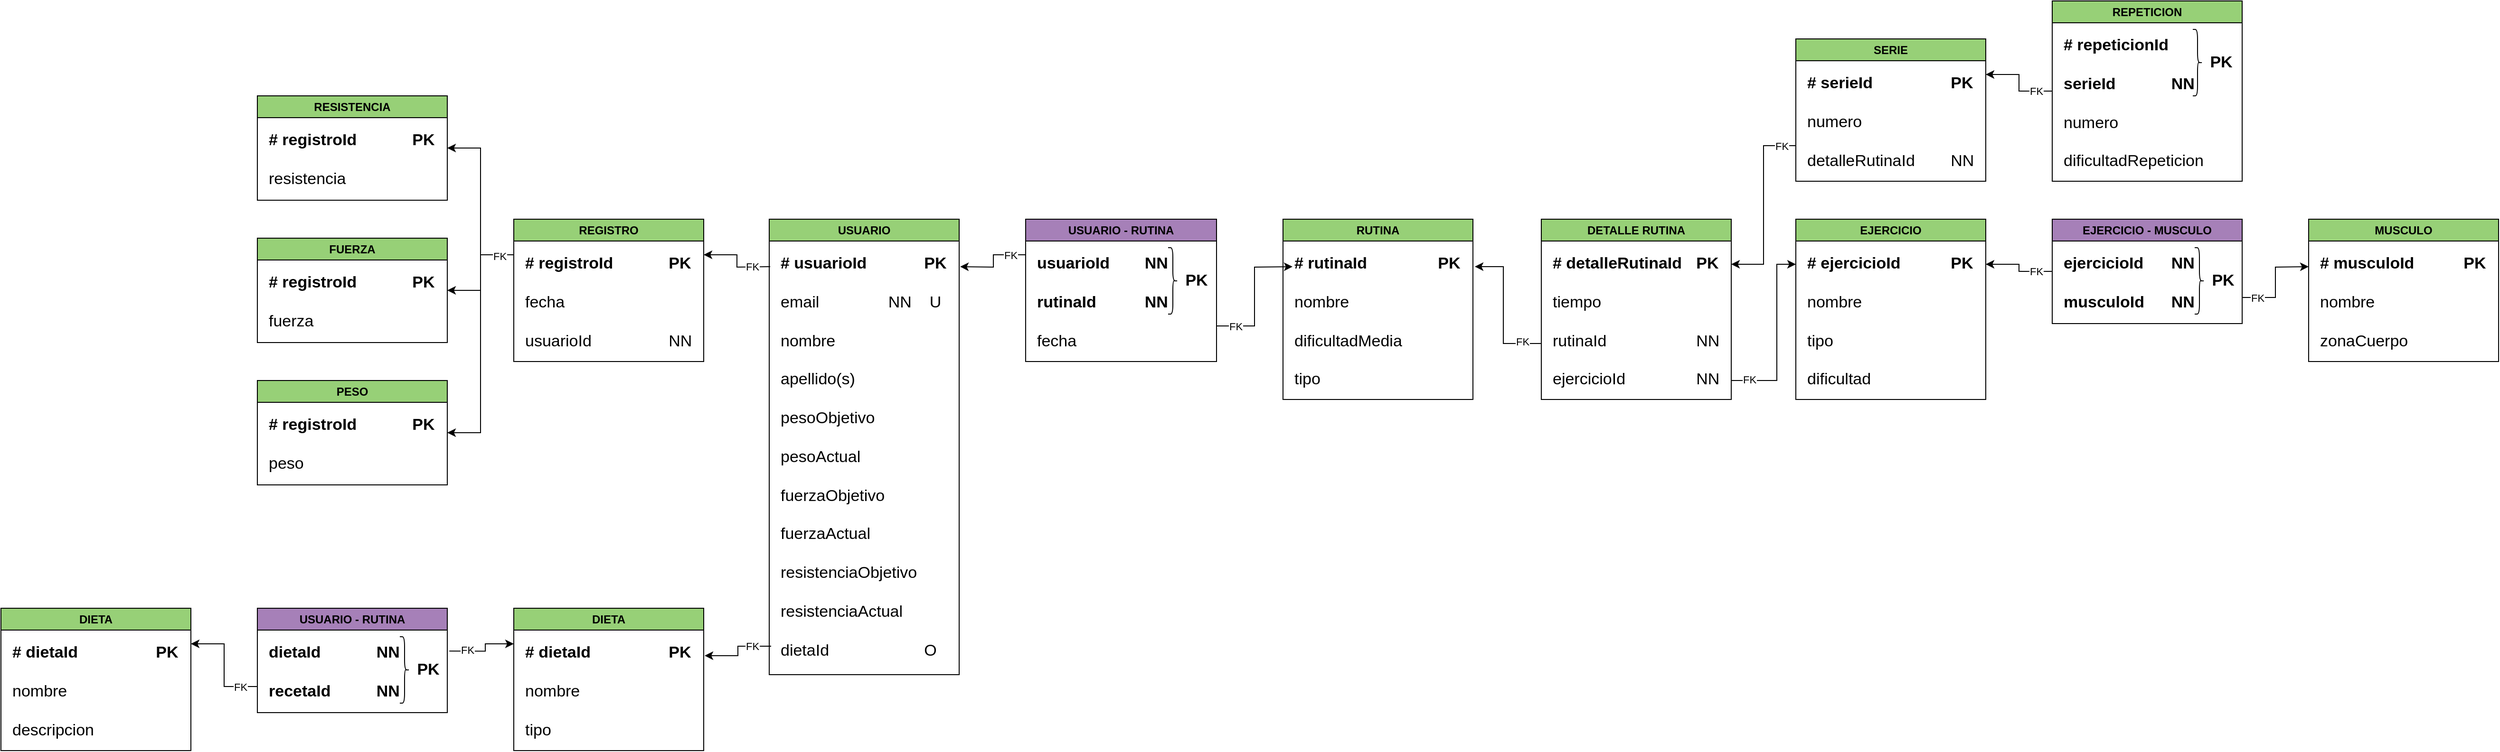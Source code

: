 <mxfile version="22.1.11" type="github">
  <diagram name="Página-1" id="gjtRLzLxao2fpndlLqgI">
    <mxGraphModel dx="3088" dy="738" grid="1" gridSize="10" guides="1" tooltips="1" connect="1" arrows="1" fold="1" page="1" pageScale="1" pageWidth="827" pageHeight="1169" math="0" shadow="0">
      <root>
        <mxCell id="0" />
        <mxCell id="1" parent="0" />
        <mxCell id="w3PoWwuRmh8IUbwpKN5N-68" style="edgeStyle=orthogonalEdgeStyle;rounded=0;orthogonalLoop=1;jettySize=auto;html=1;" parent="1" edge="1">
          <mxGeometry relative="1" as="geometry">
            <mxPoint x="-90" y="870" as="sourcePoint" />
            <mxPoint x="-160" y="880" as="targetPoint" />
            <Array as="points">
              <mxPoint x="-125" y="870" />
              <mxPoint x="-125" y="880" />
            </Array>
          </mxGeometry>
        </mxCell>
        <mxCell id="w3PoWwuRmh8IUbwpKN5N-69" value="FK" style="edgeLabel;html=1;align=center;verticalAlign=middle;resizable=0;points=[];" parent="w3PoWwuRmh8IUbwpKN5N-68" vertex="1" connectable="0">
          <mxGeometry x="-0.59" relative="1" as="geometry">
            <mxPoint x="-4" as="offset" />
          </mxGeometry>
        </mxCell>
        <mxCell id="w3PoWwuRmh8IUbwpKN5N-77" style="edgeStyle=orthogonalEdgeStyle;rounded=0;orthogonalLoop=1;jettySize=auto;html=1;entryX=1;entryY=0.25;entryDx=0;entryDy=0;" parent="1" target="w3PoWwuRmh8IUbwpKN5N-75" edge="1">
          <mxGeometry relative="1" as="geometry">
            <mxPoint x="-91" y="470" as="sourcePoint" />
          </mxGeometry>
        </mxCell>
        <mxCell id="w3PoWwuRmh8IUbwpKN5N-78" value="FK" style="edgeLabel;html=1;align=center;verticalAlign=middle;resizable=0;points=[];" parent="w3PoWwuRmh8IUbwpKN5N-77" vertex="1" connectable="0">
          <mxGeometry x="-0.662" relative="1" as="geometry">
            <mxPoint x="-5" as="offset" />
          </mxGeometry>
        </mxCell>
        <mxCell id="w3PoWwuRmh8IUbwpKN5N-1" value="USUARIO" style="swimlane;whiteSpace=wrap;html=1;startSize=23;fillColor=#97D077;" parent="1" vertex="1">
          <mxGeometry x="-92" y="420" width="200" height="480" as="geometry" />
        </mxCell>
        <mxCell id="w3PoWwuRmh8IUbwpKN5N-2" value="&lt;b style=&quot;font-size: 17px;&quot;&gt;# usuarioId&lt;span style=&quot;white-space: pre;&quot;&gt;&#x9;&lt;/span&gt;&lt;span style=&quot;white-space: pre;&quot;&gt;&#x9;&lt;/span&gt;PK&lt;/b&gt;&lt;br style=&quot;font-size: 17px;&quot;&gt;&lt;br style=&quot;font-size: 17px;&quot;&gt;email&lt;span style=&quot;&quot;&gt;&lt;span style=&quot;&quot;&gt;&amp;nbsp;&amp;nbsp;&lt;/span&gt;&lt;/span&gt;&lt;span style=&quot;&quot;&gt;&lt;span style=&quot;&quot;&gt;&amp;nbsp;&amp;nbsp;&amp;nbsp;&amp;nbsp;&lt;/span&gt;&lt;span style=&quot;&quot;&gt;&lt;span style=&quot;&quot;&gt;&amp;nbsp;&amp;nbsp;&amp;nbsp;&amp;nbsp;&lt;span style=&quot;white-space: pre;&quot;&gt;&#x9;&lt;/span&gt;&lt;/span&gt;&lt;/span&gt;NN&lt;span style=&quot;&quot;&gt;&lt;span style=&quot;&quot;&gt;&amp;nbsp;&amp;nbsp;&amp;nbsp;&amp;nbsp;&lt;/span&gt;&lt;/span&gt;U&lt;/span&gt;&lt;br style=&quot;font-size: 17px;&quot;&gt;&lt;br style=&quot;font-size: 17px;&quot;&gt;nombre&lt;br style=&quot;font-size: 17px;&quot;&gt;&lt;br style=&quot;font-size: 17px;&quot;&gt;apellido(s)&lt;br&gt;&lt;br&gt;pesoObjetivo&lt;br&gt;&lt;br&gt;pesoActual&lt;br&gt;&lt;br&gt;fuerzaObjetivo&lt;br&gt;&lt;br&gt;fuerzaActual&lt;br&gt;&lt;br&gt;resistenciaObjetivo&lt;br style=&quot;border-color: var(--border-color);&quot;&gt;&lt;br style=&quot;border-color: var(--border-color);&quot;&gt;resistenciaActual&lt;br&gt;&lt;br&gt;dietaId&lt;span style=&quot;white-space: pre;&quot;&gt;&#x9;&lt;/span&gt;&lt;span style=&quot;white-space: pre;&quot;&gt;&#x9;&lt;/span&gt;&lt;span style=&quot;white-space: pre;&quot;&gt;&#x9;&lt;/span&gt;O" style="text;html=1;strokeColor=none;fillColor=none;align=left;verticalAlign=top;whiteSpace=wrap;rounded=0;fontSize=17;" parent="w3PoWwuRmh8IUbwpKN5N-1" vertex="1">
          <mxGeometry x="10" y="30" width="180" height="440" as="geometry" />
        </mxCell>
        <mxCell id="w3PoWwuRmh8IUbwpKN5N-3" style="edgeStyle=orthogonalEdgeStyle;rounded=0;orthogonalLoop=1;jettySize=auto;html=1;exitX=0;exitY=0.25;exitDx=0;exitDy=0;" parent="1" source="w3PoWwuRmh8IUbwpKN5N-5" edge="1">
          <mxGeometry relative="1" as="geometry">
            <mxPoint x="109" y="470" as="targetPoint" />
          </mxGeometry>
        </mxCell>
        <mxCell id="w3PoWwuRmh8IUbwpKN5N-20" value="FK" style="edgeLabel;html=1;align=center;verticalAlign=middle;resizable=0;points=[];" parent="w3PoWwuRmh8IUbwpKN5N-3" vertex="1" connectable="0">
          <mxGeometry x="-0.615" relative="1" as="geometry">
            <mxPoint as="offset" />
          </mxGeometry>
        </mxCell>
        <mxCell id="w3PoWwuRmh8IUbwpKN5N-4" style="edgeStyle=orthogonalEdgeStyle;rounded=0;orthogonalLoop=1;jettySize=auto;html=1;exitX=1;exitY=0.75;exitDx=0;exitDy=0;" parent="1" source="w3PoWwuRmh8IUbwpKN5N-5" edge="1">
          <mxGeometry relative="1" as="geometry">
            <mxPoint x="459" y="470" as="targetPoint" />
          </mxGeometry>
        </mxCell>
        <mxCell id="w3PoWwuRmh8IUbwpKN5N-21" value="FK" style="edgeLabel;html=1;align=center;verticalAlign=middle;resizable=0;points=[];" parent="w3PoWwuRmh8IUbwpKN5N-4" vertex="1" connectable="0">
          <mxGeometry x="-0.641" y="-1" relative="1" as="geometry">
            <mxPoint x="-6" y="-1" as="offset" />
          </mxGeometry>
        </mxCell>
        <mxCell id="w3PoWwuRmh8IUbwpKN5N-5" value="USUARIO - RUTINA" style="swimlane;whiteSpace=wrap;html=1;fillColor=#A680B8;" parent="1" vertex="1">
          <mxGeometry x="178" y="420" width="201" height="150" as="geometry" />
        </mxCell>
        <mxCell id="w3PoWwuRmh8IUbwpKN5N-6" value="&lt;div style=&quot;text-align: right;&quot;&gt;&lt;b style=&quot;background-color: initial;&quot;&gt;usuarioId&lt;span style=&quot;white-space: pre;&quot;&gt;&#x9;&lt;/span&gt;NN&lt;/b&gt;&lt;/div&gt;&lt;br style=&quot;font-size: 17px;&quot;&gt;&lt;b&gt;rutinaId&lt;/b&gt;&lt;span style=&quot;font-weight: bold; white-space: pre;&quot;&gt;&#x9;&lt;span style=&quot;white-space: pre;&quot;&gt;&#x9;&lt;/span&gt;&lt;/span&gt;&lt;b&gt;NN&lt;/b&gt;&lt;br&gt;&lt;br&gt;fecha" style="text;html=1;strokeColor=none;fillColor=none;align=left;verticalAlign=top;whiteSpace=wrap;rounded=0;fontSize=17;" parent="w3PoWwuRmh8IUbwpKN5N-5" vertex="1">
          <mxGeometry x="10" y="30" width="180" height="110" as="geometry" />
        </mxCell>
        <mxCell id="w3PoWwuRmh8IUbwpKN5N-7" value="" style="shape=curlyBracket;whiteSpace=wrap;html=1;rounded=1;flipH=1;labelPosition=right;verticalLabelPosition=middle;align=left;verticalAlign=middle;size=0.5;" parent="w3PoWwuRmh8IUbwpKN5N-5" vertex="1">
          <mxGeometry x="150" y="30" width="10" height="70" as="geometry" />
        </mxCell>
        <mxCell id="w3PoWwuRmh8IUbwpKN5N-8" value="&lt;b style=&quot;font-size: 17px;&quot;&gt;PK&lt;/b&gt;" style="text;html=1;strokeColor=none;fillColor=none;align=center;verticalAlign=middle;whiteSpace=wrap;rounded=0;fontSize=17;" parent="w3PoWwuRmh8IUbwpKN5N-5" vertex="1">
          <mxGeometry x="150" y="50" width="60" height="30" as="geometry" />
        </mxCell>
        <mxCell id="w3PoWwuRmh8IUbwpKN5N-9" value="RUTINA" style="swimlane;whiteSpace=wrap;html=1;fillColor=#97D077;" parent="1" vertex="1">
          <mxGeometry x="449" y="420" width="200" height="190" as="geometry" />
        </mxCell>
        <mxCell id="w3PoWwuRmh8IUbwpKN5N-10" value="&lt;b style=&quot;font-size: 17px;&quot;&gt;# rutinaId&lt;span style=&quot;white-space: pre;&quot;&gt;&#x9;&lt;span style=&quot;white-space: pre;&quot;&gt;&#x9;&lt;/span&gt;&lt;/span&gt;PK&lt;/b&gt;&lt;br style=&quot;font-size: 17px;&quot;&gt;&lt;br&gt;nombre&lt;br&gt;&lt;br style=&quot;font-size: 17px;&quot;&gt;dificultadMedia&lt;br style=&quot;font-size: 17px;&quot;&gt;&lt;br&gt;tipo" style="text;html=1;strokeColor=none;fillColor=none;align=left;verticalAlign=top;whiteSpace=wrap;rounded=0;fontSize=17;" parent="w3PoWwuRmh8IUbwpKN5N-9" vertex="1">
          <mxGeometry x="10" y="30" width="180" height="150" as="geometry" />
        </mxCell>
        <mxCell id="w3PoWwuRmh8IUbwpKN5N-25" style="edgeStyle=orthogonalEdgeStyle;rounded=0;orthogonalLoop=1;jettySize=auto;html=1;" parent="1" edge="1">
          <mxGeometry relative="1" as="geometry">
            <mxPoint x="721" y="550" as="sourcePoint" />
            <mxPoint x="651" y="470" as="targetPoint" />
            <Array as="points">
              <mxPoint x="721" y="551" />
              <mxPoint x="681" y="551" />
              <mxPoint x="681" y="470" />
            </Array>
          </mxGeometry>
        </mxCell>
        <mxCell id="w3PoWwuRmh8IUbwpKN5N-26" value="FK" style="edgeLabel;html=1;align=center;verticalAlign=middle;resizable=0;points=[];" parent="w3PoWwuRmh8IUbwpKN5N-25" vertex="1" connectable="0">
          <mxGeometry x="-0.724" y="-2" relative="1" as="geometry">
            <mxPoint as="offset" />
          </mxGeometry>
        </mxCell>
        <mxCell id="w3PoWwuRmh8IUbwpKN5N-30" style="edgeStyle=orthogonalEdgeStyle;rounded=0;orthogonalLoop=1;jettySize=auto;html=1;entryX=0;entryY=0.25;entryDx=0;entryDy=0;" parent="1" target="w3PoWwuRmh8IUbwpKN5N-27" edge="1">
          <mxGeometry relative="1" as="geometry">
            <mxPoint x="921" y="590" as="sourcePoint" />
            <mxPoint x="979" y="460" as="targetPoint" />
            <Array as="points">
              <mxPoint x="969" y="590" />
              <mxPoint x="969" y="468" />
            </Array>
          </mxGeometry>
        </mxCell>
        <mxCell id="w3PoWwuRmh8IUbwpKN5N-31" value="FK" style="edgeLabel;html=1;align=center;verticalAlign=middle;resizable=0;points=[];" parent="w3PoWwuRmh8IUbwpKN5N-30" vertex="1" connectable="0">
          <mxGeometry x="-0.814" y="1" relative="1" as="geometry">
            <mxPoint x="1" as="offset" />
          </mxGeometry>
        </mxCell>
        <mxCell id="w3PoWwuRmh8IUbwpKN5N-15" value="DETALLE RUTINA" style="swimlane;whiteSpace=wrap;html=1;fillColor=#97D077;" parent="1" vertex="1">
          <mxGeometry x="721" y="420" width="200" height="190" as="geometry" />
        </mxCell>
        <mxCell id="w3PoWwuRmh8IUbwpKN5N-16" value="&lt;b style=&quot;font-size: 17px;&quot;&gt;# detalleRutinaId&lt;span style=&quot;white-space: pre;&quot;&gt;&lt;span style=&quot;white-space: pre;&quot;&gt;&#x9;&lt;/span&gt;&lt;/span&gt;PK&lt;/b&gt;&lt;br style=&quot;font-size: 17px;&quot;&gt;&lt;br&gt;tiempo&lt;br&gt;&lt;br style=&quot;font-size: 17px;&quot;&gt;rutinaId&lt;span style=&quot;white-space: pre;&quot;&gt;&#x9;&lt;span style=&quot;white-space: pre;&quot;&gt;&#x9;&lt;/span&gt;&lt;/span&gt;&lt;span style=&quot;white-space: pre;&quot;&gt;&#x9;&lt;/span&gt;NN&lt;br&gt;&lt;br&gt;ejercicioId&lt;span style=&quot;white-space: pre;&quot;&gt;&#x9;&lt;/span&gt;&lt;span style=&quot;white-space: pre;&quot;&gt;&#x9;&lt;/span&gt;NN" style="text;html=1;strokeColor=none;fillColor=none;align=left;verticalAlign=top;whiteSpace=wrap;rounded=0;fontSize=17;" parent="w3PoWwuRmh8IUbwpKN5N-15" vertex="1">
          <mxGeometry x="10" y="30" width="180" height="150" as="geometry" />
        </mxCell>
        <mxCell id="w3PoWwuRmh8IUbwpKN5N-27" value="EJERCICIO" style="swimlane;whiteSpace=wrap;html=1;fillColor=#97D077;" parent="1" vertex="1">
          <mxGeometry x="989" y="420" width="200" height="190" as="geometry" />
        </mxCell>
        <mxCell id="w3PoWwuRmh8IUbwpKN5N-28" value="&lt;b style=&quot;font-size: 17px;&quot;&gt;# ejercicioId&lt;span style=&quot;white-space: pre;&quot;&gt;&lt;span style=&quot;white-space: pre;&quot;&gt;&#x9;&lt;span style=&quot;white-space: pre;&quot;&gt;&#x9;&lt;/span&gt;&lt;/span&gt;&lt;/span&gt;PK&lt;/b&gt;&lt;br style=&quot;font-size: 17px;&quot;&gt;&lt;br&gt;nombre&lt;br&gt;&lt;br style=&quot;font-size: 17px;&quot;&gt;tipo&lt;br&gt;&lt;br&gt;dificultad" style="text;html=1;strokeColor=none;fillColor=none;align=left;verticalAlign=top;whiteSpace=wrap;rounded=0;fontSize=17;" parent="w3PoWwuRmh8IUbwpKN5N-27" vertex="1">
          <mxGeometry x="10" y="30" width="180" height="150" as="geometry" />
        </mxCell>
        <mxCell id="w3PoWwuRmh8IUbwpKN5N-32" value="MUSCULO" style="swimlane;whiteSpace=wrap;html=1;fillColor=#97D077;" parent="1" vertex="1">
          <mxGeometry x="1529" y="420" width="200" height="150" as="geometry" />
        </mxCell>
        <mxCell id="w3PoWwuRmh8IUbwpKN5N-33" value="&lt;b style=&quot;font-size: 17px;&quot;&gt;# musculoId&lt;span style=&quot;white-space: pre;&quot;&gt;&lt;span style=&quot;white-space: pre;&quot;&gt;&#x9;&lt;span style=&quot;white-space: pre;&quot;&gt;&#x9;&lt;/span&gt;&lt;/span&gt;&lt;/span&gt;PK&lt;/b&gt;&lt;br style=&quot;font-size: 17px;&quot;&gt;&lt;br&gt;nombre&lt;br&gt;&lt;br style=&quot;font-size: 17px;&quot;&gt;zonaCuerpo" style="text;html=1;strokeColor=none;fillColor=none;align=left;verticalAlign=top;whiteSpace=wrap;rounded=0;fontSize=17;" parent="w3PoWwuRmh8IUbwpKN5N-32" vertex="1">
          <mxGeometry x="10" y="30" width="180" height="110" as="geometry" />
        </mxCell>
        <mxCell id="w3PoWwuRmh8IUbwpKN5N-39" style="edgeStyle=orthogonalEdgeStyle;rounded=0;orthogonalLoop=1;jettySize=auto;html=1;exitX=0;exitY=0.5;exitDx=0;exitDy=0;entryX=1;entryY=0.25;entryDx=0;entryDy=0;" parent="1" source="w3PoWwuRmh8IUbwpKN5N-34" target="w3PoWwuRmh8IUbwpKN5N-27" edge="1">
          <mxGeometry relative="1" as="geometry" />
        </mxCell>
        <mxCell id="w3PoWwuRmh8IUbwpKN5N-40" value="FK" style="edgeLabel;html=1;align=center;verticalAlign=middle;resizable=0;points=[];" parent="w3PoWwuRmh8IUbwpKN5N-39" vertex="1" connectable="0">
          <mxGeometry x="-0.554" relative="1" as="geometry">
            <mxPoint as="offset" />
          </mxGeometry>
        </mxCell>
        <mxCell id="w3PoWwuRmh8IUbwpKN5N-41" style="edgeStyle=orthogonalEdgeStyle;rounded=0;orthogonalLoop=1;jettySize=auto;html=1;exitX=1;exitY=0.75;exitDx=0;exitDy=0;" parent="1" source="w3PoWwuRmh8IUbwpKN5N-34" edge="1">
          <mxGeometry relative="1" as="geometry">
            <mxPoint x="1529" y="470" as="targetPoint" />
          </mxGeometry>
        </mxCell>
        <mxCell id="w3PoWwuRmh8IUbwpKN5N-42" value="FK" style="edgeLabel;html=1;align=center;verticalAlign=middle;resizable=0;points=[];" parent="w3PoWwuRmh8IUbwpKN5N-41" vertex="1" connectable="0">
          <mxGeometry x="-0.672" y="1" relative="1" as="geometry">
            <mxPoint x="-1" y="1" as="offset" />
          </mxGeometry>
        </mxCell>
        <mxCell id="w3PoWwuRmh8IUbwpKN5N-34" value="EJERCICIO - MUSCULO" style="swimlane;whiteSpace=wrap;html=1;fillColor=#A680B8;" parent="1" vertex="1">
          <mxGeometry x="1259" y="420" width="200" height="110" as="geometry" />
        </mxCell>
        <mxCell id="w3PoWwuRmh8IUbwpKN5N-35" value="&lt;div style=&quot;&quot;&gt;&lt;b style=&quot;background-color: initial;&quot;&gt;ejercicioId &lt;span style=&quot;white-space: pre;&quot;&gt;&#x9;&lt;/span&gt;NN&lt;/b&gt;&lt;/div&gt;&lt;br style=&quot;font-size: 17px;&quot;&gt;&lt;b&gt;musculoId&lt;span style=&quot;white-space: pre;&quot;&gt;&lt;span style=&quot;white-space: pre;&quot;&gt;&#x9;&lt;/span&gt;&lt;/span&gt;NN&lt;/b&gt;" style="text;html=1;strokeColor=none;fillColor=none;align=left;verticalAlign=top;whiteSpace=wrap;rounded=0;fontSize=17;" parent="w3PoWwuRmh8IUbwpKN5N-34" vertex="1">
          <mxGeometry x="10" y="30" width="180" height="70" as="geometry" />
        </mxCell>
        <mxCell id="w3PoWwuRmh8IUbwpKN5N-36" value="" style="shape=curlyBracket;whiteSpace=wrap;html=1;rounded=1;flipH=1;labelPosition=right;verticalLabelPosition=middle;align=left;verticalAlign=middle;size=0.5;" parent="w3PoWwuRmh8IUbwpKN5N-34" vertex="1">
          <mxGeometry x="150" y="30" width="10" height="70" as="geometry" />
        </mxCell>
        <mxCell id="w3PoWwuRmh8IUbwpKN5N-37" value="&lt;b style=&quot;font-size: 17px;&quot;&gt;PK&lt;/b&gt;" style="text;html=1;strokeColor=none;fillColor=none;align=center;verticalAlign=middle;whiteSpace=wrap;rounded=0;fontSize=17;" parent="w3PoWwuRmh8IUbwpKN5N-34" vertex="1">
          <mxGeometry x="150" y="50" width="60" height="30" as="geometry" />
        </mxCell>
        <mxCell id="w3PoWwuRmh8IUbwpKN5N-56" style="edgeStyle=orthogonalEdgeStyle;rounded=0;orthogonalLoop=1;jettySize=auto;html=1;exitX=0;exitY=0.75;exitDx=0;exitDy=0;entryX=1;entryY=0.25;entryDx=0;entryDy=0;" parent="1" source="w3PoWwuRmh8IUbwpKN5N-44" target="w3PoWwuRmh8IUbwpKN5N-15" edge="1">
          <mxGeometry relative="1" as="geometry" />
        </mxCell>
        <mxCell id="w3PoWwuRmh8IUbwpKN5N-57" value="FK" style="edgeLabel;html=1;align=center;verticalAlign=middle;resizable=0;points=[];" parent="w3PoWwuRmh8IUbwpKN5N-56" vertex="1" connectable="0">
          <mxGeometry x="-0.837" relative="1" as="geometry">
            <mxPoint as="offset" />
          </mxGeometry>
        </mxCell>
        <mxCell id="w3PoWwuRmh8IUbwpKN5N-44" value="SERIE" style="swimlane;whiteSpace=wrap;html=1;fillColor=#97D077;" parent="1" vertex="1">
          <mxGeometry x="989" y="230" width="200" height="150" as="geometry" />
        </mxCell>
        <mxCell id="w3PoWwuRmh8IUbwpKN5N-45" value="&lt;b style=&quot;font-size: 17px;&quot;&gt;# serieId&lt;span style=&quot;white-space: pre;&quot;&gt;&lt;span style=&quot;white-space: pre;&quot;&gt;&#x9;&lt;span style=&quot;white-space: pre;&quot;&gt;&#x9;&lt;span style=&quot;white-space: pre;&quot;&gt;&#x9;&lt;/span&gt;&lt;/span&gt;&lt;/span&gt;&lt;/span&gt;PK&lt;/b&gt;&lt;br style=&quot;font-size: 17px;&quot;&gt;&lt;br&gt;numero&lt;br&gt;&lt;br&gt;detalleRutinaId&lt;span style=&quot;white-space: pre;&quot;&gt;&#x9;&lt;/span&gt;NN" style="text;html=1;strokeColor=none;fillColor=none;align=left;verticalAlign=top;whiteSpace=wrap;rounded=0;fontSize=17;" parent="w3PoWwuRmh8IUbwpKN5N-44" vertex="1">
          <mxGeometry x="10" y="30" width="180" height="110" as="geometry" />
        </mxCell>
        <mxCell id="w3PoWwuRmh8IUbwpKN5N-51" style="edgeStyle=orthogonalEdgeStyle;rounded=0;orthogonalLoop=1;jettySize=auto;html=1;exitX=0;exitY=0.5;exitDx=0;exitDy=0;entryX=1;entryY=0.25;entryDx=0;entryDy=0;" parent="1" source="w3PoWwuRmh8IUbwpKN5N-46" target="w3PoWwuRmh8IUbwpKN5N-44" edge="1">
          <mxGeometry relative="1" as="geometry" />
        </mxCell>
        <mxCell id="w3PoWwuRmh8IUbwpKN5N-52" value="FK" style="edgeLabel;html=1;align=center;verticalAlign=middle;resizable=0;points=[];" parent="w3PoWwuRmh8IUbwpKN5N-51" vertex="1" connectable="0">
          <mxGeometry x="-0.611" relative="1" as="geometry">
            <mxPoint as="offset" />
          </mxGeometry>
        </mxCell>
        <mxCell id="w3PoWwuRmh8IUbwpKN5N-46" value="REPETICION" style="swimlane;whiteSpace=wrap;html=1;fillColor=#97D077;" parent="1" vertex="1">
          <mxGeometry x="1259" y="190" width="200" height="190" as="geometry" />
        </mxCell>
        <mxCell id="w3PoWwuRmh8IUbwpKN5N-47" value="&lt;b style=&quot;font-size: 17px;&quot;&gt;# repeticionId&lt;span style=&quot;white-space: pre;&quot;&gt;&lt;span style=&quot;white-space: pre;&quot;&gt;&#x9;&lt;span style=&quot;white-space: pre;&quot;&gt;&#x9;&lt;/span&gt;&lt;/span&gt;&lt;/span&gt;&lt;/b&gt;&lt;br style=&quot;font-size: 17px;&quot;&gt;&lt;br&gt;&lt;b&gt;serieId&lt;span style=&quot;white-space: pre;&quot;&gt;&#x9;&lt;/span&gt;&lt;span style=&quot;white-space: pre;&quot;&gt;&#x9;&lt;/span&gt;NN&lt;/b&gt;&lt;br&gt;&lt;br&gt;&lt;span style=&quot;white-space: pre;&quot;&gt;numero&lt;br&gt;&lt;/span&gt;&lt;br&gt;dificultadRepeticion&lt;span style=&quot;font-weight: bold; white-space: pre;&quot;&gt;&#x9;&lt;/span&gt;" style="text;html=1;strokeColor=none;fillColor=none;align=left;verticalAlign=top;whiteSpace=wrap;rounded=0;fontSize=17;" parent="w3PoWwuRmh8IUbwpKN5N-46" vertex="1">
          <mxGeometry x="10" y="30" width="180" height="150" as="geometry" />
        </mxCell>
        <mxCell id="w3PoWwuRmh8IUbwpKN5N-48" value="" style="shape=curlyBracket;whiteSpace=wrap;html=1;rounded=1;flipH=1;labelPosition=right;verticalLabelPosition=middle;align=left;verticalAlign=middle;size=0.5;" parent="w3PoWwuRmh8IUbwpKN5N-46" vertex="1">
          <mxGeometry x="148" y="30" width="10" height="70" as="geometry" />
        </mxCell>
        <mxCell id="w3PoWwuRmh8IUbwpKN5N-49" value="&lt;b style=&quot;font-size: 17px;&quot;&gt;PK&lt;/b&gt;" style="text;html=1;strokeColor=none;fillColor=none;align=center;verticalAlign=middle;whiteSpace=wrap;rounded=0;fontSize=17;" parent="w3PoWwuRmh8IUbwpKN5N-46" vertex="1">
          <mxGeometry x="148" y="50" width="60" height="30" as="geometry" />
        </mxCell>
        <mxCell id="w3PoWwuRmh8IUbwpKN5N-58" value="DIETA" style="swimlane;whiteSpace=wrap;html=1;fillColor=#97D077;" parent="1" vertex="1">
          <mxGeometry x="-361" y="830" width="200" height="150" as="geometry" />
        </mxCell>
        <mxCell id="w3PoWwuRmh8IUbwpKN5N-59" value="&lt;b style=&quot;font-size: 17px;&quot;&gt;# dietaId&lt;span style=&quot;white-space: pre;&quot;&gt;&#x9;&lt;span style=&quot;white-space: pre;&quot;&gt;&#x9;&lt;span style=&quot;white-space: pre;&quot;&gt;&#x9;&lt;/span&gt;&lt;/span&gt;&lt;/span&gt;PK&lt;/b&gt;&lt;br style=&quot;font-size: 17px;&quot;&gt;&lt;br&gt;nombre&lt;br&gt;&lt;br&gt;tipo" style="text;html=1;strokeColor=none;fillColor=none;align=left;verticalAlign=top;whiteSpace=wrap;rounded=0;fontSize=17;" parent="w3PoWwuRmh8IUbwpKN5N-58" vertex="1">
          <mxGeometry x="10" y="30" width="180" height="110" as="geometry" />
        </mxCell>
        <mxCell id="w3PoWwuRmh8IUbwpKN5N-70" style="edgeStyle=orthogonalEdgeStyle;rounded=0;orthogonalLoop=1;jettySize=auto;html=1;entryX=0;entryY=0.25;entryDx=0;entryDy=0;exitX=0.869;exitY=-0.161;exitDx=0;exitDy=0;exitPerimeter=0;" parent="1" source="w3PoWwuRmh8IUbwpKN5N-65" target="w3PoWwuRmh8IUbwpKN5N-58" edge="1">
          <mxGeometry relative="1" as="geometry">
            <mxPoint x="-431" y="870" as="sourcePoint" />
          </mxGeometry>
        </mxCell>
        <mxCell id="w3PoWwuRmh8IUbwpKN5N-72" value="FK" style="edgeLabel;html=1;align=center;verticalAlign=middle;resizable=0;points=[];" parent="w3PoWwuRmh8IUbwpKN5N-70" vertex="1" connectable="0">
          <mxGeometry x="-0.492" y="1" relative="1" as="geometry">
            <mxPoint as="offset" />
          </mxGeometry>
        </mxCell>
        <mxCell id="w3PoWwuRmh8IUbwpKN5N-73" style="edgeStyle=orthogonalEdgeStyle;rounded=0;orthogonalLoop=1;jettySize=auto;html=1;exitX=0;exitY=0.75;exitDx=0;exitDy=0;entryX=1;entryY=0.25;entryDx=0;entryDy=0;" parent="1" source="w3PoWwuRmh8IUbwpKN5N-62" target="w3PoWwuRmh8IUbwpKN5N-66" edge="1">
          <mxGeometry relative="1" as="geometry" />
        </mxCell>
        <mxCell id="w3PoWwuRmh8IUbwpKN5N-74" value="FK" style="edgeLabel;html=1;align=center;verticalAlign=middle;resizable=0;points=[];" parent="w3PoWwuRmh8IUbwpKN5N-73" vertex="1" connectable="0">
          <mxGeometry x="-0.69" relative="1" as="geometry">
            <mxPoint as="offset" />
          </mxGeometry>
        </mxCell>
        <mxCell id="w3PoWwuRmh8IUbwpKN5N-62" value="USUARIO - RUTINA" style="swimlane;whiteSpace=wrap;html=1;fillColor=#A680B8;" parent="1" vertex="1">
          <mxGeometry x="-631" y="830" width="200" height="110" as="geometry" />
        </mxCell>
        <mxCell id="w3PoWwuRmh8IUbwpKN5N-63" value="&lt;div style=&quot;text-align: right;&quot;&gt;&lt;b style=&quot;background-color: initial;&quot;&gt;dietaId&lt;span style=&quot;white-space: pre;&quot;&gt;&#x9;&lt;/span&gt;&lt;span style=&quot;white-space: pre;&quot;&gt;&#x9;&lt;/span&gt;NN&lt;/b&gt;&lt;/div&gt;&lt;br style=&quot;font-size: 17px;&quot;&gt;&lt;b&gt;recetaId&lt;/b&gt;&lt;span style=&quot;font-weight: bold; white-space: pre;&quot;&gt;&#x9;&lt;span style=&quot;white-space: pre;&quot;&gt;&#x9;&lt;/span&gt;&lt;/span&gt;&lt;b&gt;NN&lt;/b&gt;" style="text;html=1;strokeColor=none;fillColor=none;align=left;verticalAlign=top;whiteSpace=wrap;rounded=0;fontSize=17;" parent="w3PoWwuRmh8IUbwpKN5N-62" vertex="1">
          <mxGeometry x="10" y="30" width="180" height="70" as="geometry" />
        </mxCell>
        <mxCell id="w3PoWwuRmh8IUbwpKN5N-64" value="" style="shape=curlyBracket;whiteSpace=wrap;html=1;rounded=1;flipH=1;labelPosition=right;verticalLabelPosition=middle;align=left;verticalAlign=middle;size=0.5;" parent="w3PoWwuRmh8IUbwpKN5N-62" vertex="1">
          <mxGeometry x="150" y="30" width="10" height="70" as="geometry" />
        </mxCell>
        <mxCell id="w3PoWwuRmh8IUbwpKN5N-65" value="&lt;b style=&quot;font-size: 17px;&quot;&gt;PK&lt;/b&gt;" style="text;html=1;strokeColor=none;fillColor=none;align=center;verticalAlign=middle;whiteSpace=wrap;rounded=0;fontSize=17;" parent="w3PoWwuRmh8IUbwpKN5N-62" vertex="1">
          <mxGeometry x="150" y="50" width="60" height="30" as="geometry" />
        </mxCell>
        <mxCell id="w3PoWwuRmh8IUbwpKN5N-66" value="DIETA" style="swimlane;whiteSpace=wrap;html=1;fillColor=#97D077;" parent="1" vertex="1">
          <mxGeometry x="-901" y="830" width="200" height="150" as="geometry" />
        </mxCell>
        <mxCell id="w3PoWwuRmh8IUbwpKN5N-67" value="&lt;b style=&quot;font-size: 17px;&quot;&gt;# dietaId&lt;span style=&quot;white-space: pre;&quot;&gt;&#x9;&lt;span style=&quot;white-space: pre;&quot;&gt;&#x9;&lt;span style=&quot;white-space: pre;&quot;&gt;&#x9;&lt;/span&gt;&lt;/span&gt;&lt;/span&gt;PK&lt;/b&gt;&lt;br style=&quot;font-size: 17px;&quot;&gt;&lt;br&gt;nombre&lt;br&gt;&lt;br&gt;descripcion" style="text;html=1;strokeColor=none;fillColor=none;align=left;verticalAlign=top;whiteSpace=wrap;rounded=0;fontSize=17;" parent="w3PoWwuRmh8IUbwpKN5N-66" vertex="1">
          <mxGeometry x="10" y="30" width="180" height="110" as="geometry" />
        </mxCell>
        <mxCell id="w3PoWwuRmh8IUbwpKN5N-85" style="edgeStyle=orthogonalEdgeStyle;rounded=0;orthogonalLoop=1;jettySize=auto;html=1;exitX=0;exitY=0.25;exitDx=0;exitDy=0;entryX=1;entryY=0.5;entryDx=0;entryDy=0;" parent="1" source="w3PoWwuRmh8IUbwpKN5N-75" target="w3PoWwuRmh8IUbwpKN5N-83" edge="1">
          <mxGeometry relative="1" as="geometry" />
        </mxCell>
        <mxCell id="w3PoWwuRmh8IUbwpKN5N-87" style="edgeStyle=orthogonalEdgeStyle;rounded=0;orthogonalLoop=1;jettySize=auto;html=1;exitX=0;exitY=0.25;exitDx=0;exitDy=0;entryX=1;entryY=0.5;entryDx=0;entryDy=0;" parent="1" source="w3PoWwuRmh8IUbwpKN5N-75" target="w3PoWwuRmh8IUbwpKN5N-81" edge="1">
          <mxGeometry relative="1" as="geometry" />
        </mxCell>
        <mxCell id="w3PoWwuRmh8IUbwpKN5N-88" style="edgeStyle=orthogonalEdgeStyle;rounded=0;orthogonalLoop=1;jettySize=auto;html=1;exitX=0;exitY=0.25;exitDx=0;exitDy=0;entryX=1;entryY=0.5;entryDx=0;entryDy=0;" parent="1" source="w3PoWwuRmh8IUbwpKN5N-75" target="w3PoWwuRmh8IUbwpKN5N-79" edge="1">
          <mxGeometry relative="1" as="geometry" />
        </mxCell>
        <mxCell id="w3PoWwuRmh8IUbwpKN5N-89" value="FK" style="edgeLabel;html=1;align=center;verticalAlign=middle;resizable=0;points=[];" parent="w3PoWwuRmh8IUbwpKN5N-88" vertex="1" connectable="0">
          <mxGeometry x="-0.881" y="1" relative="1" as="geometry">
            <mxPoint as="offset" />
          </mxGeometry>
        </mxCell>
        <mxCell id="w3PoWwuRmh8IUbwpKN5N-75" value="REGISTRO" style="swimlane;whiteSpace=wrap;html=1;fillColor=#97D077;" parent="1" vertex="1">
          <mxGeometry x="-361" y="420" width="200" height="150" as="geometry" />
        </mxCell>
        <mxCell id="w3PoWwuRmh8IUbwpKN5N-76" value="&lt;b style=&quot;font-size: 17px;&quot;&gt;# registroId&lt;span style=&quot;white-space: pre;&quot;&gt;&lt;span style=&quot;white-space: pre;&quot;&gt;&lt;span style=&quot;white-space: pre;&quot;&gt;&#x9;&lt;span style=&quot;white-space: pre;&quot;&gt;&#x9;&lt;/span&gt;&lt;/span&gt;&lt;/span&gt;&lt;/span&gt;PK&lt;/b&gt;&lt;br&gt;&lt;br&gt;fecha&lt;br&gt;&lt;br&gt;usuarioId&lt;span style=&quot;white-space: pre;&quot;&gt;&#x9;&lt;/span&gt;&lt;span style=&quot;white-space: pre;&quot;&gt;&#x9;&lt;/span&gt;&lt;span style=&quot;white-space: pre;&quot;&gt;&#x9;&lt;/span&gt;NN" style="text;html=1;strokeColor=none;fillColor=none;align=left;verticalAlign=top;whiteSpace=wrap;rounded=0;fontSize=17;" parent="w3PoWwuRmh8IUbwpKN5N-75" vertex="1">
          <mxGeometry x="10" y="30" width="180" height="110" as="geometry" />
        </mxCell>
        <mxCell id="w3PoWwuRmh8IUbwpKN5N-79" value="PESO" style="swimlane;whiteSpace=wrap;html=1;fillColor=#97D077;" parent="1" vertex="1">
          <mxGeometry x="-631" y="590" width="200" height="110" as="geometry" />
        </mxCell>
        <mxCell id="w3PoWwuRmh8IUbwpKN5N-80" value="&lt;b style=&quot;font-size: 17px;&quot;&gt;# registroId&lt;span style=&quot;white-space: pre;&quot;&gt;&#x9;&lt;span style=&quot;white-space: pre;&quot;&gt;&lt;span style=&quot;white-space: pre;&quot;&gt;&#x9;&lt;/span&gt;&lt;/span&gt;&lt;/span&gt;PK&lt;/b&gt;&lt;br style=&quot;font-size: 17px;&quot;&gt;&lt;br&gt;peso" style="text;html=1;strokeColor=none;fillColor=none;align=left;verticalAlign=top;whiteSpace=wrap;rounded=0;fontSize=17;" parent="w3PoWwuRmh8IUbwpKN5N-79" vertex="1">
          <mxGeometry x="10" y="30" width="180" height="70" as="geometry" />
        </mxCell>
        <mxCell id="w3PoWwuRmh8IUbwpKN5N-81" value="FUERZA" style="swimlane;whiteSpace=wrap;html=1;fillColor=#97D077;" parent="1" vertex="1">
          <mxGeometry x="-631" y="440" width="200" height="110" as="geometry" />
        </mxCell>
        <mxCell id="w3PoWwuRmh8IUbwpKN5N-82" value="&lt;b style=&quot;font-size: 17px;&quot;&gt;# registroId&lt;span style=&quot;white-space: pre;&quot;&gt;&#x9;&lt;span style=&quot;white-space: pre;&quot;&gt;&lt;span style=&quot;white-space: pre;&quot;&gt;&#x9;&lt;/span&gt;&lt;/span&gt;&lt;/span&gt;PK&lt;/b&gt;&lt;br style=&quot;font-size: 17px;&quot;&gt;&lt;br&gt;fuerza" style="text;html=1;strokeColor=none;fillColor=none;align=left;verticalAlign=top;whiteSpace=wrap;rounded=0;fontSize=17;" parent="w3PoWwuRmh8IUbwpKN5N-81" vertex="1">
          <mxGeometry x="10" y="30" width="180" height="70" as="geometry" />
        </mxCell>
        <mxCell id="w3PoWwuRmh8IUbwpKN5N-83" value="RESISTENCIA" style="swimlane;whiteSpace=wrap;html=1;fillColor=#97D077;" parent="1" vertex="1">
          <mxGeometry x="-631" y="290" width="200" height="110" as="geometry" />
        </mxCell>
        <mxCell id="w3PoWwuRmh8IUbwpKN5N-84" value="&lt;b style=&quot;font-size: 17px;&quot;&gt;# registroId&lt;span style=&quot;white-space: pre;&quot;&gt;&#x9;&lt;span style=&quot;white-space: pre;&quot;&gt;&lt;span style=&quot;white-space: pre;&quot;&gt;&#x9;&lt;/span&gt;&lt;/span&gt;&lt;/span&gt;PK&lt;/b&gt;&lt;br style=&quot;font-size: 17px;&quot;&gt;&lt;br&gt;resistencia" style="text;html=1;strokeColor=none;fillColor=none;align=left;verticalAlign=top;whiteSpace=wrap;rounded=0;fontSize=17;" parent="w3PoWwuRmh8IUbwpKN5N-83" vertex="1">
          <mxGeometry x="10" y="30" width="180" height="70" as="geometry" />
        </mxCell>
      </root>
    </mxGraphModel>
  </diagram>
</mxfile>
